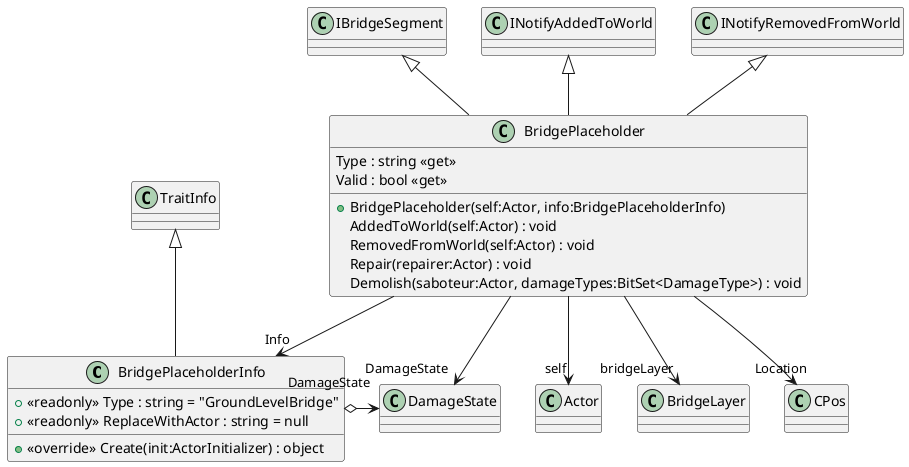 @startuml
class BridgePlaceholderInfo {
    + <<readonly>> Type : string = "GroundLevelBridge"
    + <<readonly>> ReplaceWithActor : string = null
    + <<override>> Create(init:ActorInitializer) : object
}
class BridgePlaceholder {
    + BridgePlaceholder(self:Actor, info:BridgePlaceholderInfo)
    AddedToWorld(self:Actor) : void
    RemovedFromWorld(self:Actor) : void
    Repair(repairer:Actor) : void
    Demolish(saboteur:Actor, damageTypes:BitSet<DamageType>) : void
    Type : string <<get>>
    Valid : bool <<get>>
}
TraitInfo <|-- BridgePlaceholderInfo
BridgePlaceholderInfo o-> "DamageState" DamageState
IBridgeSegment <|-- BridgePlaceholder
INotifyAddedToWorld <|-- BridgePlaceholder
INotifyRemovedFromWorld <|-- BridgePlaceholder
BridgePlaceholder --> "Info" BridgePlaceholderInfo
BridgePlaceholder --> "self" Actor
BridgePlaceholder --> "bridgeLayer" BridgeLayer
BridgePlaceholder --> "DamageState" DamageState
BridgePlaceholder --> "Location" CPos
@enduml
